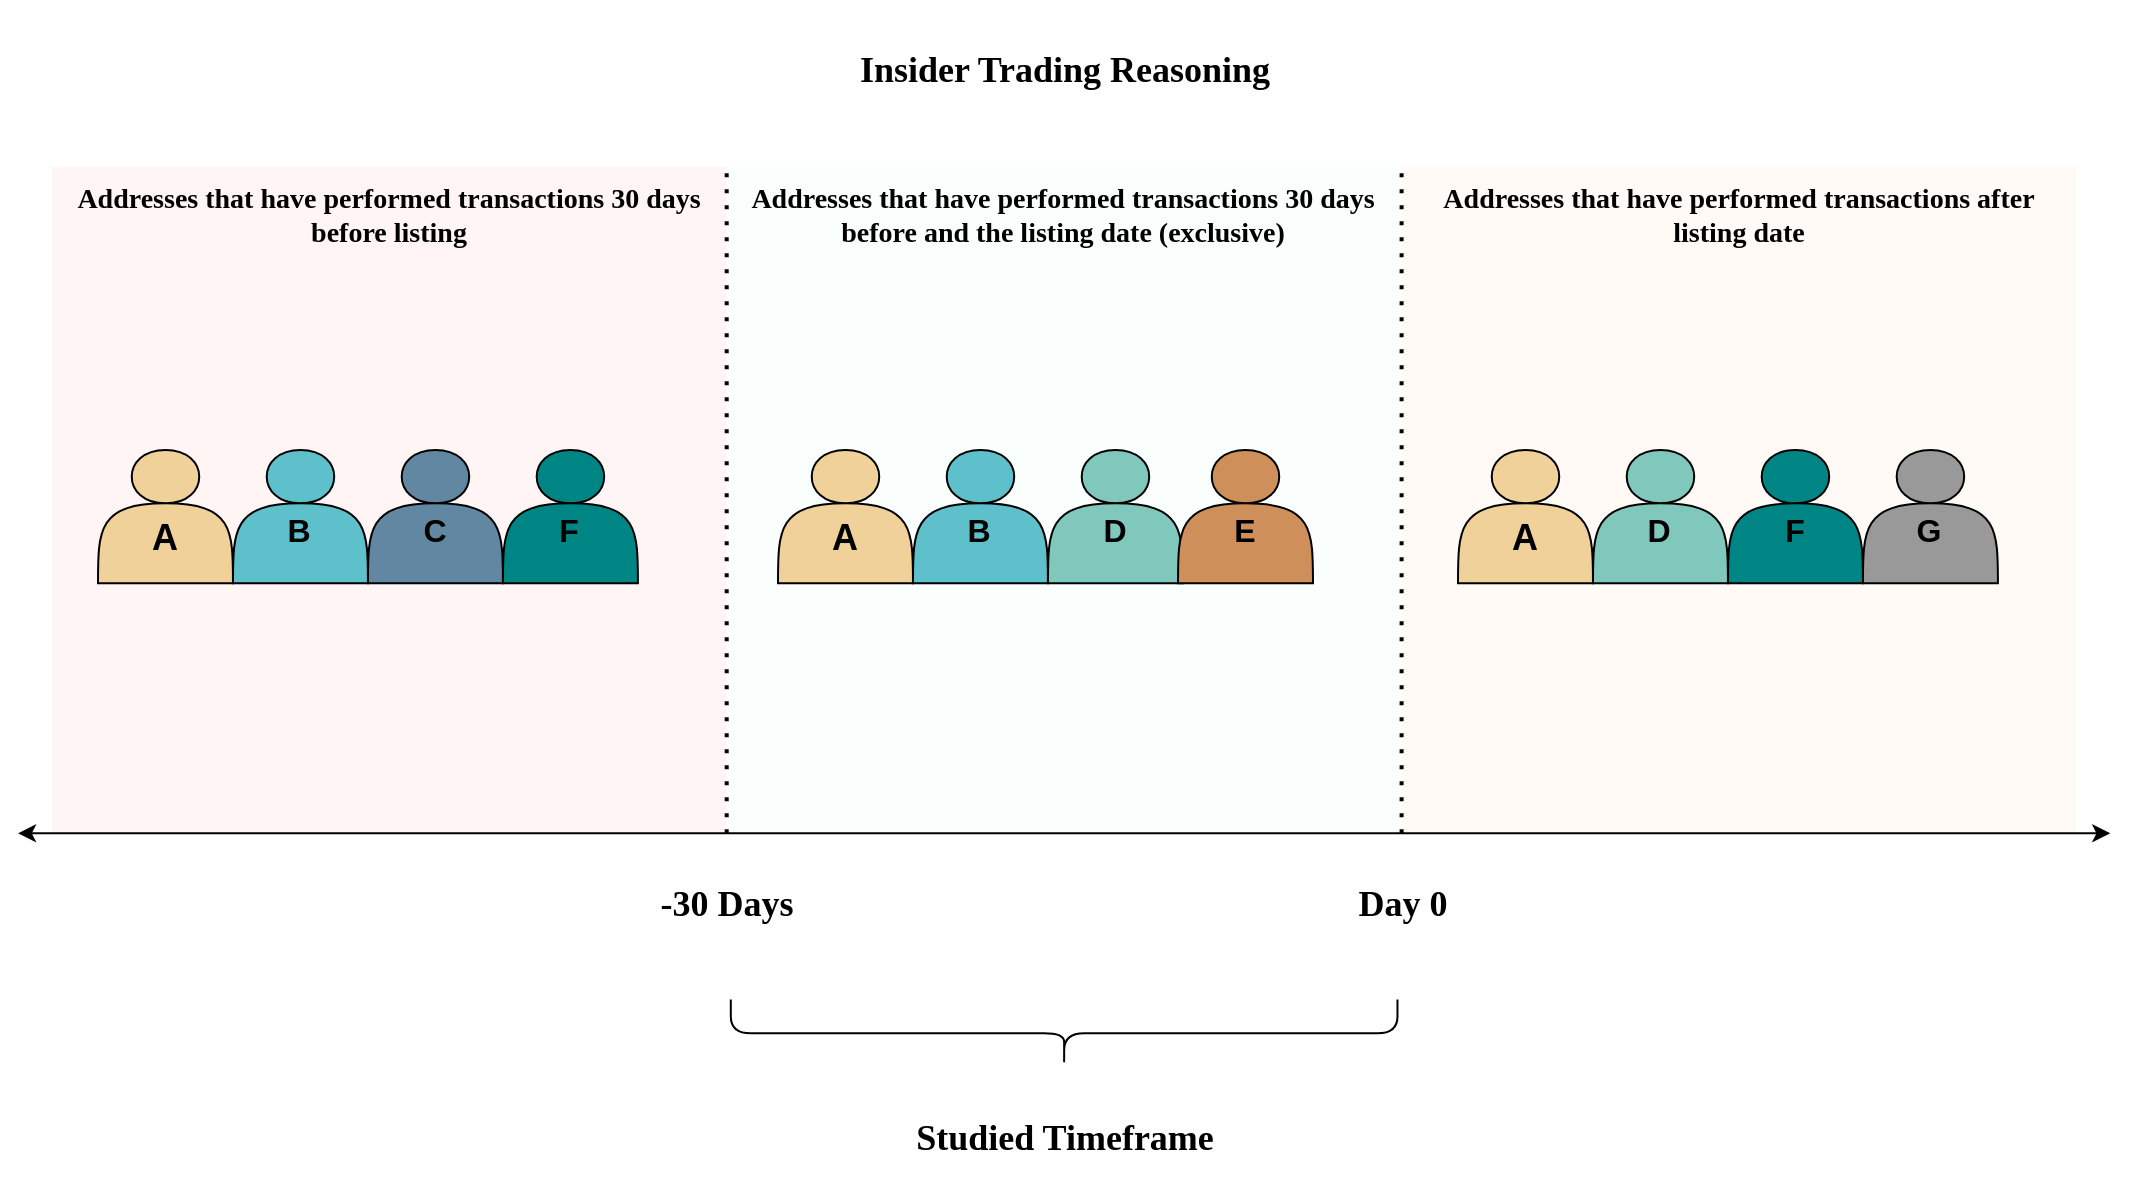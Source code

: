 <mxfile>
    <diagram id="6Ow7eCNLw3kKzI7DTxEC" name="Page-1">
        <mxGraphModel dx="1368" dy="814" grid="1" gridSize="10" guides="1" tooltips="1" connect="1" arrows="1" fold="1" page="1" pageScale="1" pageWidth="1654" pageHeight="1169" math="0" shadow="0">
            <root>
                <mxCell id="0"/>
                <mxCell id="1" parent="0"/>
                <mxCell id="224" value="" style="group" parent="1" vertex="1" connectable="0">
                    <mxGeometry x="340" y="100" width="1046.14" height="600" as="geometry"/>
                </mxCell>
                <mxCell id="159" value="" style="shape=ext;double=1;rounded=0;whiteSpace=wrap;html=1;fontFamily=Times New Roman;fontSize=18;fillColor=#FFFAF5;strokeColor=none;" parent="224" vertex="1">
                    <mxGeometry x="691.802" y="83.333" width="337.465" height="333.333" as="geometry"/>
                </mxCell>
                <mxCell id="158" value="" style="shape=ext;double=1;rounded=0;whiteSpace=wrap;html=1;fontFamily=Times New Roman;fontSize=18;fillColor=#FFF5F5;strokeColor=none;" parent="224" vertex="1">
                    <mxGeometry x="16.873" y="83.333" width="337.465" height="333.333" as="geometry"/>
                </mxCell>
                <mxCell id="157" value="" style="shape=ext;double=1;rounded=0;whiteSpace=wrap;html=1;fontFamily=Times New Roman;fontSize=18;fillColor=#FAFFFD;strokeColor=none;" parent="224" vertex="1">
                    <mxGeometry x="354.338" y="83.333" width="337.465" height="333.333" as="geometry"/>
                </mxCell>
                <mxCell id="13" value="&lt;font style=&quot;font-size: 18px&quot; face=&quot;Times New Roman&quot;&gt;Insider Trading Reasoning&lt;/font&gt;" style="text;strokeColor=none;fillColor=none;html=1;fontSize=24;fontStyle=1;verticalAlign=middle;align=center;" parent="224" vertex="1">
                    <mxGeometry x="16.873" width="1012.394" height="66.667" as="geometry"/>
                </mxCell>
                <mxCell id="15" value="&lt;font face=&quot;Times New Roman&quot;&gt;&lt;span style=&quot;font-size: 18px&quot;&gt;Day 0&lt;/span&gt;&lt;/font&gt;" style="text;strokeColor=none;fillColor=none;html=1;fontSize=24;fontStyle=1;verticalAlign=middle;align=center;" parent="224" vertex="1">
                    <mxGeometry x="607.436" y="416.667" width="168.732" height="66.667" as="geometry"/>
                </mxCell>
                <mxCell id="17" value="" style="endArrow=none;dashed=1;html=1;dashPattern=1 3;strokeWidth=2;fontFamily=Times New Roman;fontSize=18;entryX=0;entryY=0;entryDx=0;entryDy=0;" parent="224" target="159" edge="1">
                    <mxGeometry width="50" height="50" relative="1" as="geometry">
                        <mxPoint x="691.802" y="416.667" as="sourcePoint"/>
                        <mxPoint x="691.802" y="150.0" as="targetPoint"/>
                    </mxGeometry>
                </mxCell>
                <mxCell id="18" value="" style="endArrow=none;dashed=1;html=1;dashPattern=1 3;strokeWidth=2;fontFamily=Times New Roman;fontSize=18;entryX=1;entryY=0;entryDx=0;entryDy=0;" parent="224" target="158" edge="1">
                    <mxGeometry width="50" height="50" relative="1" as="geometry">
                        <mxPoint x="354.338" y="416.667" as="sourcePoint"/>
                        <mxPoint x="354.338" y="150.0" as="targetPoint"/>
                    </mxGeometry>
                </mxCell>
                <mxCell id="19" value="&lt;font face=&quot;Times New Roman&quot;&gt;&lt;span style=&quot;font-size: 18px&quot;&gt;-30 Days&lt;/span&gt;&lt;/font&gt;" style="text;strokeColor=none;fillColor=none;html=1;fontSize=24;fontStyle=1;verticalAlign=middle;align=center;" parent="224" vertex="1">
                    <mxGeometry x="269.972" y="416.667" width="168.732" height="66.667" as="geometry"/>
                </mxCell>
                <mxCell id="20" value="" style="shape=curlyBracket;whiteSpace=wrap;html=1;rounded=1;flipH=1;fontFamily=Times New Roman;fontSize=18;fillColor=#B3B3B3;rotation=90;" parent="224" vertex="1">
                    <mxGeometry x="506.197" y="350" width="33.746" height="333.333" as="geometry"/>
                </mxCell>
                <mxCell id="21" value="&lt;font face=&quot;Times New Roman&quot;&gt;&lt;span style=&quot;font-size: 18px&quot;&gt;Studied Timeframe&lt;/span&gt;&lt;/font&gt;" style="text;strokeColor=none;fillColor=none;html=1;fontSize=24;fontStyle=1;verticalAlign=middle;align=center;" parent="224" vertex="1">
                    <mxGeometry x="438.704" y="533.333" width="168.732" height="66.667" as="geometry"/>
                </mxCell>
                <mxCell id="22" value="" style="endArrow=classic;startArrow=classic;html=1;fontFamily=Times New Roman;fontSize=18;" parent="224" edge="1">
                    <mxGeometry width="50" height="50" relative="1" as="geometry">
                        <mxPoint y="416.667" as="sourcePoint"/>
                        <mxPoint x="1046.14" y="416.667" as="targetPoint"/>
                    </mxGeometry>
                </mxCell>
                <mxCell id="213" value="&lt;span&gt;Addresses that have performed transactions 30 days before listing&lt;/span&gt;" style="text;html=1;strokeColor=none;fillColor=none;align=center;verticalAlign=middle;whiteSpace=wrap;rounded=0;fontFamily=Times New Roman;fontSize=14;fontStyle=1" parent="224" vertex="1">
                    <mxGeometry x="16.873" y="83.333" width="337.465" height="50.0" as="geometry"/>
                </mxCell>
                <mxCell id="214" value="&lt;span&gt;Addresses that have performed transactions after listing date&lt;/span&gt;" style="text;html=1;strokeColor=none;fillColor=none;align=center;verticalAlign=middle;whiteSpace=wrap;rounded=0;fontFamily=Times New Roman;fontSize=14;fontStyle=1" parent="224" vertex="1">
                    <mxGeometry x="691.802" y="83.333" width="337.465" height="50.0" as="geometry"/>
                </mxCell>
                <mxCell id="215" value="&lt;span&gt;Addresses that have performed transactions 30 days before and the listing date (exclusive)&lt;/span&gt;" style="text;html=1;strokeColor=none;fillColor=none;align=center;verticalAlign=middle;whiteSpace=wrap;rounded=0;fontFamily=Times New Roman;fontSize=14;fontStyle=1" parent="224" vertex="1">
                    <mxGeometry x="354.338" y="83.333" width="337.465" height="50.0" as="geometry"/>
                </mxCell>
                <mxCell id="219" value="&lt;br&gt;&lt;font size=&quot;3&quot;&gt;&lt;b&gt;C&lt;/b&gt;&lt;/font&gt;" style="shape=actor;whiteSpace=wrap;html=1;fillColor=#6287a2;" parent="224" vertex="1">
                    <mxGeometry x="174.983" y="225.0" width="67.493" height="66.667" as="geometry"/>
                </mxCell>
                <mxCell id="29" value="&lt;br&gt;&lt;font size=&quot;3&quot;&gt;&lt;b&gt;B&lt;/b&gt;&lt;br&gt;&lt;/font&gt;" style="shape=actor;whiteSpace=wrap;html=1;fillColor=#5ec0ca;" parent="224" vertex="1">
                    <mxGeometry x="107.489" y="225.003" width="67.493" height="66.667" as="geometry"/>
                </mxCell>
                <mxCell id="30" value="&lt;font style=&quot;font-size: 18px&quot;&gt;&lt;b&gt;&lt;br&gt;A&lt;/b&gt;&lt;/font&gt;" style="shape=actor;whiteSpace=wrap;html=1;fillColor=#efd199;" parent="224" vertex="1">
                    <mxGeometry x="39.999" y="225" width="67.493" height="66.667" as="geometry"/>
                </mxCell>
                <mxCell id="226" value="&lt;font style=&quot;font-size: 18px&quot;&gt;&lt;b&gt;&lt;br&gt;A&lt;/b&gt;&lt;/font&gt;" style="shape=actor;whiteSpace=wrap;html=1;fillColor=#efd199;" parent="224" vertex="1">
                    <mxGeometry x="379.999" y="225.0" width="67.493" height="66.667" as="geometry"/>
                </mxCell>
                <mxCell id="227" value="&lt;font style=&quot;font-size: 18px&quot;&gt;&lt;b&gt;&lt;br&gt;A&lt;/b&gt;&lt;/font&gt;" style="shape=actor;whiteSpace=wrap;html=1;fillColor=#efd199;" parent="224" vertex="1">
                    <mxGeometry x="719.999" y="225.0" width="67.493" height="66.667" as="geometry"/>
                </mxCell>
                <mxCell id="228" value="&lt;br&gt;&lt;font size=&quot;3&quot;&gt;&lt;b&gt;B&lt;/b&gt;&lt;br&gt;&lt;/font&gt;" style="shape=actor;whiteSpace=wrap;html=1;fillColor=#5ec0ca;" parent="224" vertex="1">
                    <mxGeometry x="447.489" y="225.003" width="67.493" height="66.667" as="geometry"/>
                </mxCell>
                <mxCell id="230" value="&lt;br&gt;&lt;font size=&quot;3&quot;&gt;&lt;b&gt;D&lt;/b&gt;&lt;/font&gt;" style="shape=actor;whiteSpace=wrap;html=1;fillColor=#80c8bc;" parent="224" vertex="1">
                    <mxGeometry x="514.983" y="225" width="67.493" height="66.667" as="geometry"/>
                </mxCell>
                <mxCell id="231" value="&lt;br&gt;&lt;font size=&quot;3&quot;&gt;&lt;b&gt;D&lt;/b&gt;&lt;/font&gt;" style="shape=actor;whiteSpace=wrap;html=1;fillColor=#80c8bc;" parent="224" vertex="1">
                    <mxGeometry x="787.493" y="225" width="67.493" height="66.667" as="geometry"/>
                </mxCell>
                <mxCell id="232" value="&lt;br&gt;&lt;font size=&quot;3&quot;&gt;&lt;b&gt;F&lt;/b&gt;&lt;/font&gt;" style="shape=actor;whiteSpace=wrap;html=1;fillColor=#008585;" parent="224" vertex="1">
                    <mxGeometry x="854.983" y="225" width="67.493" height="66.667" as="geometry"/>
                </mxCell>
                <mxCell id="233" value="&lt;br&gt;&lt;font size=&quot;3&quot;&gt;&lt;b&gt;E&lt;/b&gt;&lt;/font&gt;" style="shape=actor;whiteSpace=wrap;html=1;fillColor=#ce8f5a;" parent="224" vertex="1">
                    <mxGeometry x="580.003" y="225" width="67.493" height="66.667" as="geometry"/>
                </mxCell>
                <mxCell id="234" value="&lt;br&gt;&lt;font size=&quot;3&quot;&gt;&lt;b&gt;G&lt;/b&gt;&lt;/font&gt;" style="shape=actor;whiteSpace=wrap;html=1;fillColor=#999999;" parent="224" vertex="1">
                    <mxGeometry x="922.473" y="225" width="67.493" height="66.667" as="geometry"/>
                </mxCell>
                <mxCell id="235" value="&lt;br&gt;&lt;font size=&quot;3&quot;&gt;&lt;b&gt;F&lt;/b&gt;&lt;/font&gt;" style="shape=actor;whiteSpace=wrap;html=1;fillColor=#008585;" parent="224" vertex="1">
                    <mxGeometry x="242.473" y="225" width="67.493" height="66.667" as="geometry"/>
                </mxCell>
            </root>
        </mxGraphModel>
    </diagram>
</mxfile>